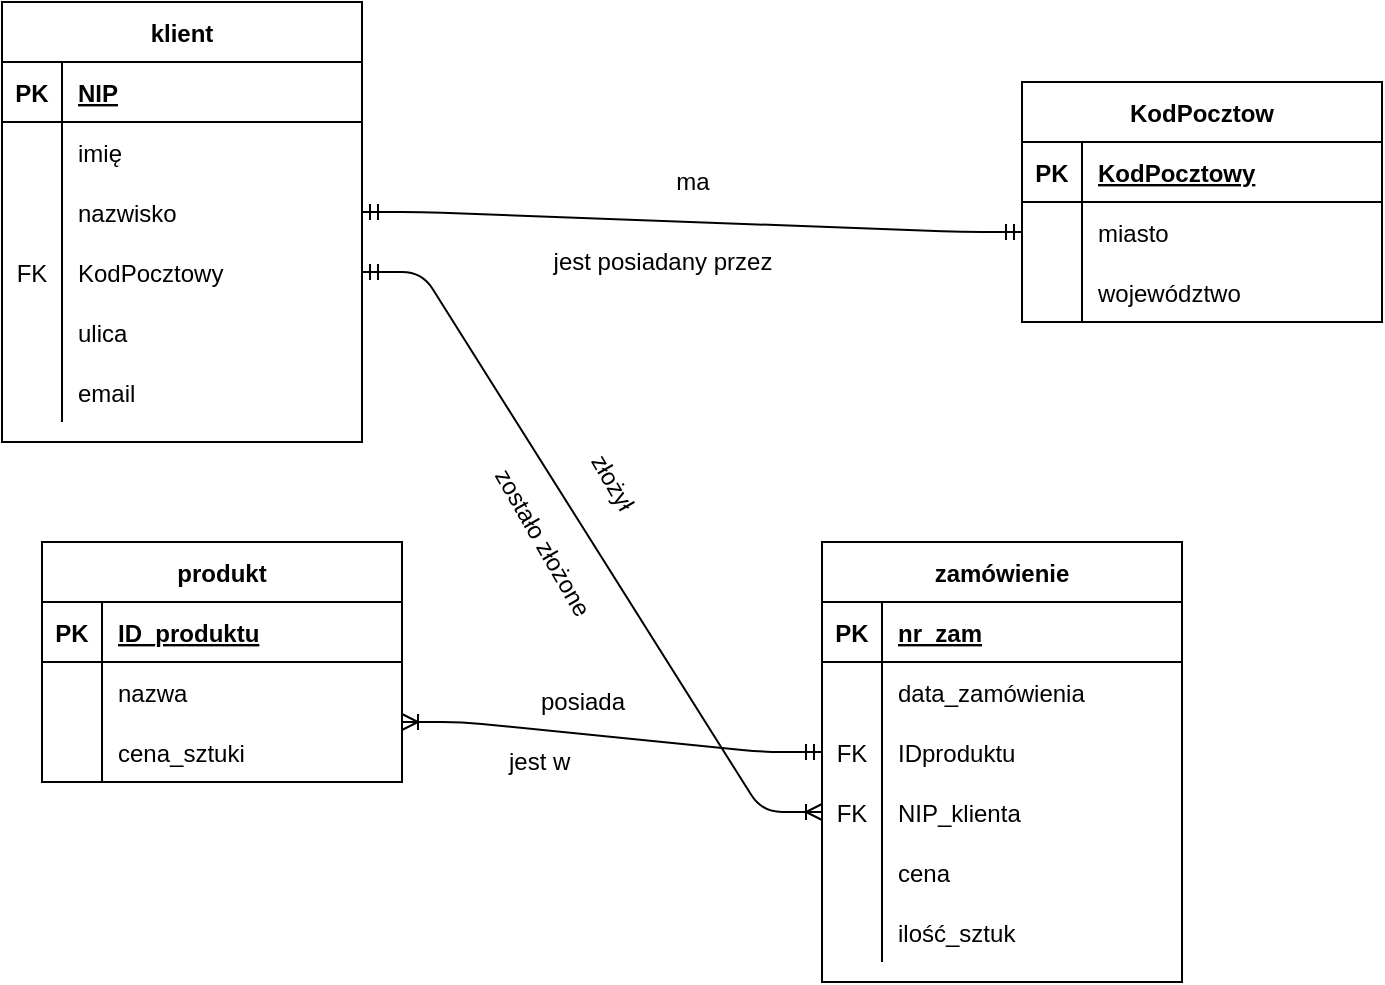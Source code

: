 <mxfile version="13.8.2" type="github">
  <diagram id="CIe14QV26jSLoNct40XU" name="Page-1">
    <mxGraphModel dx="868" dy="450" grid="1" gridSize="10" guides="1" tooltips="1" connect="1" arrows="1" fold="1" page="1" pageScale="1" pageWidth="827" pageHeight="1169" math="0" shadow="0">
      <root>
        <mxCell id="0" />
        <mxCell id="1" parent="0" />
        <mxCell id="PzbknCmDQQbJnscTwhul-1" value="zamówienie" style="shape=table;startSize=30;container=1;collapsible=1;childLayout=tableLayout;fixedRows=1;rowLines=0;fontStyle=1;align=center;resizeLast=1;" parent="1" vertex="1">
          <mxGeometry x="440" y="280" width="180" height="220" as="geometry" />
        </mxCell>
        <mxCell id="PzbknCmDQQbJnscTwhul-2" value="" style="shape=partialRectangle;collapsible=0;dropTarget=0;pointerEvents=0;fillColor=none;top=0;left=0;bottom=1;right=0;points=[[0,0.5],[1,0.5]];portConstraint=eastwest;" parent="PzbknCmDQQbJnscTwhul-1" vertex="1">
          <mxGeometry y="30" width="180" height="30" as="geometry" />
        </mxCell>
        <mxCell id="PzbknCmDQQbJnscTwhul-3" value="PK" style="shape=partialRectangle;connectable=0;fillColor=none;top=0;left=0;bottom=0;right=0;fontStyle=1;overflow=hidden;" parent="PzbknCmDQQbJnscTwhul-2" vertex="1">
          <mxGeometry width="30" height="30" as="geometry" />
        </mxCell>
        <mxCell id="PzbknCmDQQbJnscTwhul-4" value="nr_zam" style="shape=partialRectangle;connectable=0;fillColor=none;top=0;left=0;bottom=0;right=0;align=left;spacingLeft=6;fontStyle=5;overflow=hidden;" parent="PzbknCmDQQbJnscTwhul-2" vertex="1">
          <mxGeometry x="30" width="150" height="30" as="geometry" />
        </mxCell>
        <mxCell id="PzbknCmDQQbJnscTwhul-5" value="" style="shape=partialRectangle;collapsible=0;dropTarget=0;pointerEvents=0;fillColor=none;top=0;left=0;bottom=0;right=0;points=[[0,0.5],[1,0.5]];portConstraint=eastwest;" parent="PzbknCmDQQbJnscTwhul-1" vertex="1">
          <mxGeometry y="60" width="180" height="30" as="geometry" />
        </mxCell>
        <mxCell id="PzbknCmDQQbJnscTwhul-6" value="" style="shape=partialRectangle;connectable=0;fillColor=none;top=0;left=0;bottom=0;right=0;editable=1;overflow=hidden;" parent="PzbknCmDQQbJnscTwhul-5" vertex="1">
          <mxGeometry width="30" height="30" as="geometry" />
        </mxCell>
        <mxCell id="PzbknCmDQQbJnscTwhul-7" value="data_zamówienia" style="shape=partialRectangle;connectable=0;fillColor=none;top=0;left=0;bottom=0;right=0;align=left;spacingLeft=6;overflow=hidden;" parent="PzbknCmDQQbJnscTwhul-5" vertex="1">
          <mxGeometry x="30" width="150" height="30" as="geometry" />
        </mxCell>
        <mxCell id="PzbknCmDQQbJnscTwhul-8" value="" style="shape=partialRectangle;collapsible=0;dropTarget=0;pointerEvents=0;fillColor=none;top=0;left=0;bottom=0;right=0;points=[[0,0.5],[1,0.5]];portConstraint=eastwest;" parent="PzbknCmDQQbJnscTwhul-1" vertex="1">
          <mxGeometry y="90" width="180" height="30" as="geometry" />
        </mxCell>
        <mxCell id="PzbknCmDQQbJnscTwhul-9" value="FK" style="shape=partialRectangle;connectable=0;fillColor=none;top=0;left=0;bottom=0;right=0;editable=1;overflow=hidden;" parent="PzbknCmDQQbJnscTwhul-8" vertex="1">
          <mxGeometry width="30" height="30" as="geometry" />
        </mxCell>
        <mxCell id="PzbknCmDQQbJnscTwhul-10" value="IDproduktu" style="shape=partialRectangle;connectable=0;fillColor=none;top=0;left=0;bottom=0;right=0;align=left;spacingLeft=6;overflow=hidden;" parent="PzbknCmDQQbJnscTwhul-8" vertex="1">
          <mxGeometry x="30" width="150" height="30" as="geometry" />
        </mxCell>
        <mxCell id="PzbknCmDQQbJnscTwhul-11" value="" style="shape=partialRectangle;collapsible=0;dropTarget=0;pointerEvents=0;fillColor=none;top=0;left=0;bottom=0;right=0;points=[[0,0.5],[1,0.5]];portConstraint=eastwest;" parent="PzbknCmDQQbJnscTwhul-1" vertex="1">
          <mxGeometry y="120" width="180" height="30" as="geometry" />
        </mxCell>
        <mxCell id="PzbknCmDQQbJnscTwhul-12" value="FK" style="shape=partialRectangle;connectable=0;fillColor=none;top=0;left=0;bottom=0;right=0;editable=1;overflow=hidden;" parent="PzbknCmDQQbJnscTwhul-11" vertex="1">
          <mxGeometry width="30" height="30" as="geometry" />
        </mxCell>
        <mxCell id="PzbknCmDQQbJnscTwhul-13" value="NIP_klienta" style="shape=partialRectangle;connectable=0;fillColor=none;top=0;left=0;bottom=0;right=0;align=left;spacingLeft=6;overflow=hidden;" parent="PzbknCmDQQbJnscTwhul-11" vertex="1">
          <mxGeometry x="30" width="150" height="30" as="geometry" />
        </mxCell>
        <mxCell id="PzbknCmDQQbJnscTwhul-53" value="" style="shape=partialRectangle;collapsible=0;dropTarget=0;pointerEvents=0;fillColor=none;top=0;left=0;bottom=0;right=0;points=[[0,0.5],[1,0.5]];portConstraint=eastwest;" parent="PzbknCmDQQbJnscTwhul-1" vertex="1">
          <mxGeometry y="150" width="180" height="30" as="geometry" />
        </mxCell>
        <mxCell id="PzbknCmDQQbJnscTwhul-54" value="" style="shape=partialRectangle;connectable=0;fillColor=none;top=0;left=0;bottom=0;right=0;editable=1;overflow=hidden;" parent="PzbknCmDQQbJnscTwhul-53" vertex="1">
          <mxGeometry width="30" height="30" as="geometry" />
        </mxCell>
        <mxCell id="PzbknCmDQQbJnscTwhul-55" value="cena" style="shape=partialRectangle;connectable=0;fillColor=none;top=0;left=0;bottom=0;right=0;align=left;spacingLeft=6;overflow=hidden;" parent="PzbknCmDQQbJnscTwhul-53" vertex="1">
          <mxGeometry x="30" width="150" height="30" as="geometry" />
        </mxCell>
        <mxCell id="PzbknCmDQQbJnscTwhul-56" value="" style="shape=partialRectangle;collapsible=0;dropTarget=0;pointerEvents=0;fillColor=none;top=0;left=0;bottom=0;right=0;points=[[0,0.5],[1,0.5]];portConstraint=eastwest;" parent="PzbknCmDQQbJnscTwhul-1" vertex="1">
          <mxGeometry y="180" width="180" height="30" as="geometry" />
        </mxCell>
        <mxCell id="PzbknCmDQQbJnscTwhul-57" value="" style="shape=partialRectangle;connectable=0;fillColor=none;top=0;left=0;bottom=0;right=0;editable=1;overflow=hidden;" parent="PzbknCmDQQbJnscTwhul-56" vertex="1">
          <mxGeometry width="30" height="30" as="geometry" />
        </mxCell>
        <mxCell id="PzbknCmDQQbJnscTwhul-58" value="ilość_sztuk" style="shape=partialRectangle;connectable=0;fillColor=none;top=0;left=0;bottom=0;right=0;align=left;spacingLeft=6;overflow=hidden;" parent="PzbknCmDQQbJnscTwhul-56" vertex="1">
          <mxGeometry x="30" width="150" height="30" as="geometry" />
        </mxCell>
        <mxCell id="PzbknCmDQQbJnscTwhul-14" value="produkt" style="shape=table;startSize=30;container=1;collapsible=1;childLayout=tableLayout;fixedRows=1;rowLines=0;fontStyle=1;align=center;resizeLast=1;" parent="1" vertex="1">
          <mxGeometry x="50" y="280" width="180" height="120" as="geometry" />
        </mxCell>
        <mxCell id="PzbknCmDQQbJnscTwhul-15" value="" style="shape=partialRectangle;collapsible=0;dropTarget=0;pointerEvents=0;fillColor=none;top=0;left=0;bottom=1;right=0;points=[[0,0.5],[1,0.5]];portConstraint=eastwest;" parent="PzbknCmDQQbJnscTwhul-14" vertex="1">
          <mxGeometry y="30" width="180" height="30" as="geometry" />
        </mxCell>
        <mxCell id="PzbknCmDQQbJnscTwhul-16" value="PK" style="shape=partialRectangle;connectable=0;fillColor=none;top=0;left=0;bottom=0;right=0;fontStyle=1;overflow=hidden;" parent="PzbknCmDQQbJnscTwhul-15" vertex="1">
          <mxGeometry width="30" height="30" as="geometry" />
        </mxCell>
        <mxCell id="PzbknCmDQQbJnscTwhul-17" value="ID_produktu" style="shape=partialRectangle;connectable=0;fillColor=none;top=0;left=0;bottom=0;right=0;align=left;spacingLeft=6;fontStyle=5;overflow=hidden;" parent="PzbknCmDQQbJnscTwhul-15" vertex="1">
          <mxGeometry x="30" width="150" height="30" as="geometry" />
        </mxCell>
        <mxCell id="PzbknCmDQQbJnscTwhul-18" value="" style="shape=partialRectangle;collapsible=0;dropTarget=0;pointerEvents=0;fillColor=none;top=0;left=0;bottom=0;right=0;points=[[0,0.5],[1,0.5]];portConstraint=eastwest;" parent="PzbknCmDQQbJnscTwhul-14" vertex="1">
          <mxGeometry y="60" width="180" height="30" as="geometry" />
        </mxCell>
        <mxCell id="PzbknCmDQQbJnscTwhul-19" value="" style="shape=partialRectangle;connectable=0;fillColor=none;top=0;left=0;bottom=0;right=0;editable=1;overflow=hidden;" parent="PzbknCmDQQbJnscTwhul-18" vertex="1">
          <mxGeometry width="30" height="30" as="geometry" />
        </mxCell>
        <mxCell id="PzbknCmDQQbJnscTwhul-20" value="nazwa" style="shape=partialRectangle;connectable=0;fillColor=none;top=0;left=0;bottom=0;right=0;align=left;spacingLeft=6;overflow=hidden;" parent="PzbknCmDQQbJnscTwhul-18" vertex="1">
          <mxGeometry x="30" width="150" height="30" as="geometry" />
        </mxCell>
        <mxCell id="PzbknCmDQQbJnscTwhul-21" value="" style="shape=partialRectangle;collapsible=0;dropTarget=0;pointerEvents=0;fillColor=none;top=0;left=0;bottom=0;right=0;points=[[0,0.5],[1,0.5]];portConstraint=eastwest;" parent="PzbknCmDQQbJnscTwhul-14" vertex="1">
          <mxGeometry y="90" width="180" height="30" as="geometry" />
        </mxCell>
        <mxCell id="PzbknCmDQQbJnscTwhul-22" value="" style="shape=partialRectangle;connectable=0;fillColor=none;top=0;left=0;bottom=0;right=0;editable=1;overflow=hidden;" parent="PzbknCmDQQbJnscTwhul-21" vertex="1">
          <mxGeometry width="30" height="30" as="geometry" />
        </mxCell>
        <mxCell id="PzbknCmDQQbJnscTwhul-23" value="cena_sztuki" style="shape=partialRectangle;connectable=0;fillColor=none;top=0;left=0;bottom=0;right=0;align=left;spacingLeft=6;overflow=hidden;" parent="PzbknCmDQQbJnscTwhul-21" vertex="1">
          <mxGeometry x="30" width="150" height="30" as="geometry" />
        </mxCell>
        <mxCell id="PzbknCmDQQbJnscTwhul-27" value="KodPocztow" style="shape=table;startSize=30;container=1;collapsible=1;childLayout=tableLayout;fixedRows=1;rowLines=0;fontStyle=1;align=center;resizeLast=1;" parent="1" vertex="1">
          <mxGeometry x="540" y="50" width="180" height="120" as="geometry" />
        </mxCell>
        <mxCell id="PzbknCmDQQbJnscTwhul-28" value="" style="shape=partialRectangle;collapsible=0;dropTarget=0;pointerEvents=0;fillColor=none;top=0;left=0;bottom=1;right=0;points=[[0,0.5],[1,0.5]];portConstraint=eastwest;" parent="PzbknCmDQQbJnscTwhul-27" vertex="1">
          <mxGeometry y="30" width="180" height="30" as="geometry" />
        </mxCell>
        <mxCell id="PzbknCmDQQbJnscTwhul-29" value="PK" style="shape=partialRectangle;connectable=0;fillColor=none;top=0;left=0;bottom=0;right=0;fontStyle=1;overflow=hidden;" parent="PzbknCmDQQbJnscTwhul-28" vertex="1">
          <mxGeometry width="30" height="30" as="geometry" />
        </mxCell>
        <mxCell id="PzbknCmDQQbJnscTwhul-30" value="KodPocztowy" style="shape=partialRectangle;connectable=0;fillColor=none;top=0;left=0;bottom=0;right=0;align=left;spacingLeft=6;fontStyle=5;overflow=hidden;" parent="PzbknCmDQQbJnscTwhul-28" vertex="1">
          <mxGeometry x="30" width="150" height="30" as="geometry" />
        </mxCell>
        <mxCell id="PzbknCmDQQbJnscTwhul-31" value="" style="shape=partialRectangle;collapsible=0;dropTarget=0;pointerEvents=0;fillColor=none;top=0;left=0;bottom=0;right=0;points=[[0,0.5],[1,0.5]];portConstraint=eastwest;" parent="PzbknCmDQQbJnscTwhul-27" vertex="1">
          <mxGeometry y="60" width="180" height="30" as="geometry" />
        </mxCell>
        <mxCell id="PzbknCmDQQbJnscTwhul-32" value="" style="shape=partialRectangle;connectable=0;fillColor=none;top=0;left=0;bottom=0;right=0;editable=1;overflow=hidden;" parent="PzbknCmDQQbJnscTwhul-31" vertex="1">
          <mxGeometry width="30" height="30" as="geometry" />
        </mxCell>
        <mxCell id="PzbknCmDQQbJnscTwhul-33" value="miasto" style="shape=partialRectangle;connectable=0;fillColor=none;top=0;left=0;bottom=0;right=0;align=left;spacingLeft=6;overflow=hidden;" parent="PzbknCmDQQbJnscTwhul-31" vertex="1">
          <mxGeometry x="30" width="150" height="30" as="geometry" />
        </mxCell>
        <mxCell id="PzbknCmDQQbJnscTwhul-34" value="" style="shape=partialRectangle;collapsible=0;dropTarget=0;pointerEvents=0;fillColor=none;top=0;left=0;bottom=0;right=0;points=[[0,0.5],[1,0.5]];portConstraint=eastwest;" parent="PzbknCmDQQbJnscTwhul-27" vertex="1">
          <mxGeometry y="90" width="180" height="30" as="geometry" />
        </mxCell>
        <mxCell id="PzbknCmDQQbJnscTwhul-35" value="" style="shape=partialRectangle;connectable=0;fillColor=none;top=0;left=0;bottom=0;right=0;editable=1;overflow=hidden;" parent="PzbknCmDQQbJnscTwhul-34" vertex="1">
          <mxGeometry width="30" height="30" as="geometry" />
        </mxCell>
        <mxCell id="PzbknCmDQQbJnscTwhul-36" value="województwo" style="shape=partialRectangle;connectable=0;fillColor=none;top=0;left=0;bottom=0;right=0;align=left;spacingLeft=6;overflow=hidden;" parent="PzbknCmDQQbJnscTwhul-34" vertex="1">
          <mxGeometry x="30" width="150" height="30" as="geometry" />
        </mxCell>
        <mxCell id="PzbknCmDQQbJnscTwhul-40" value="klient" style="shape=table;startSize=30;container=1;collapsible=1;childLayout=tableLayout;fixedRows=1;rowLines=0;fontStyle=1;align=center;resizeLast=1;" parent="1" vertex="1">
          <mxGeometry x="30" y="10" width="180" height="220" as="geometry" />
        </mxCell>
        <mxCell id="PzbknCmDQQbJnscTwhul-41" value="" style="shape=partialRectangle;collapsible=0;dropTarget=0;pointerEvents=0;fillColor=none;top=0;left=0;bottom=1;right=0;points=[[0,0.5],[1,0.5]];portConstraint=eastwest;" parent="PzbknCmDQQbJnscTwhul-40" vertex="1">
          <mxGeometry y="30" width="180" height="30" as="geometry" />
        </mxCell>
        <mxCell id="PzbknCmDQQbJnscTwhul-42" value="PK" style="shape=partialRectangle;connectable=0;fillColor=none;top=0;left=0;bottom=0;right=0;fontStyle=1;overflow=hidden;" parent="PzbknCmDQQbJnscTwhul-41" vertex="1">
          <mxGeometry width="30" height="30" as="geometry" />
        </mxCell>
        <mxCell id="PzbknCmDQQbJnscTwhul-43" value="NIP" style="shape=partialRectangle;connectable=0;fillColor=none;top=0;left=0;bottom=0;right=0;align=left;spacingLeft=6;fontStyle=5;overflow=hidden;" parent="PzbknCmDQQbJnscTwhul-41" vertex="1">
          <mxGeometry x="30" width="150" height="30" as="geometry" />
        </mxCell>
        <mxCell id="PzbknCmDQQbJnscTwhul-44" value="" style="shape=partialRectangle;collapsible=0;dropTarget=0;pointerEvents=0;fillColor=none;top=0;left=0;bottom=0;right=0;points=[[0,0.5],[1,0.5]];portConstraint=eastwest;" parent="PzbknCmDQQbJnscTwhul-40" vertex="1">
          <mxGeometry y="60" width="180" height="30" as="geometry" />
        </mxCell>
        <mxCell id="PzbknCmDQQbJnscTwhul-45" value="" style="shape=partialRectangle;connectable=0;fillColor=none;top=0;left=0;bottom=0;right=0;editable=1;overflow=hidden;" parent="PzbknCmDQQbJnscTwhul-44" vertex="1">
          <mxGeometry width="30" height="30" as="geometry" />
        </mxCell>
        <mxCell id="PzbknCmDQQbJnscTwhul-46" value="imię" style="shape=partialRectangle;connectable=0;fillColor=none;top=0;left=0;bottom=0;right=0;align=left;spacingLeft=6;overflow=hidden;" parent="PzbknCmDQQbJnscTwhul-44" vertex="1">
          <mxGeometry x="30" width="150" height="30" as="geometry" />
        </mxCell>
        <mxCell id="PzbknCmDQQbJnscTwhul-47" value="" style="shape=partialRectangle;collapsible=0;dropTarget=0;pointerEvents=0;fillColor=none;top=0;left=0;bottom=0;right=0;points=[[0,0.5],[1,0.5]];portConstraint=eastwest;" parent="PzbknCmDQQbJnscTwhul-40" vertex="1">
          <mxGeometry y="90" width="180" height="30" as="geometry" />
        </mxCell>
        <mxCell id="PzbknCmDQQbJnscTwhul-48" value="" style="shape=partialRectangle;connectable=0;fillColor=none;top=0;left=0;bottom=0;right=0;editable=1;overflow=hidden;" parent="PzbknCmDQQbJnscTwhul-47" vertex="1">
          <mxGeometry width="30" height="30" as="geometry" />
        </mxCell>
        <mxCell id="PzbknCmDQQbJnscTwhul-49" value="nazwisko" style="shape=partialRectangle;connectable=0;fillColor=none;top=0;left=0;bottom=0;right=0;align=left;spacingLeft=6;overflow=hidden;" parent="PzbknCmDQQbJnscTwhul-47" vertex="1">
          <mxGeometry x="30" width="150" height="30" as="geometry" />
        </mxCell>
        <mxCell id="PzbknCmDQQbJnscTwhul-59" value="" style="shape=partialRectangle;collapsible=0;dropTarget=0;pointerEvents=0;fillColor=none;top=0;left=0;bottom=0;right=0;points=[[0,0.5],[1,0.5]];portConstraint=eastwest;" parent="PzbknCmDQQbJnscTwhul-40" vertex="1">
          <mxGeometry y="120" width="180" height="30" as="geometry" />
        </mxCell>
        <mxCell id="PzbknCmDQQbJnscTwhul-60" value="FK" style="shape=partialRectangle;connectable=0;fillColor=none;top=0;left=0;bottom=0;right=0;editable=1;overflow=hidden;" parent="PzbknCmDQQbJnscTwhul-59" vertex="1">
          <mxGeometry width="30" height="30" as="geometry" />
        </mxCell>
        <mxCell id="PzbknCmDQQbJnscTwhul-61" value="KodPocztowy" style="shape=partialRectangle;connectable=0;fillColor=none;top=0;left=0;bottom=0;right=0;align=left;spacingLeft=6;overflow=hidden;" parent="PzbknCmDQQbJnscTwhul-59" vertex="1">
          <mxGeometry x="30" width="150" height="30" as="geometry" />
        </mxCell>
        <mxCell id="PzbknCmDQQbJnscTwhul-50" value="" style="shape=partialRectangle;collapsible=0;dropTarget=0;pointerEvents=0;fillColor=none;top=0;left=0;bottom=0;right=0;points=[[0,0.5],[1,0.5]];portConstraint=eastwest;" parent="PzbknCmDQQbJnscTwhul-40" vertex="1">
          <mxGeometry y="150" width="180" height="30" as="geometry" />
        </mxCell>
        <mxCell id="PzbknCmDQQbJnscTwhul-51" value="" style="shape=partialRectangle;connectable=0;fillColor=none;top=0;left=0;bottom=0;right=0;editable=1;overflow=hidden;" parent="PzbknCmDQQbJnscTwhul-50" vertex="1">
          <mxGeometry width="30" height="30" as="geometry" />
        </mxCell>
        <mxCell id="PzbknCmDQQbJnscTwhul-52" value="ulica" style="shape=partialRectangle;connectable=0;fillColor=none;top=0;left=0;bottom=0;right=0;align=left;spacingLeft=6;overflow=hidden;" parent="PzbknCmDQQbJnscTwhul-50" vertex="1">
          <mxGeometry x="30" width="150" height="30" as="geometry" />
        </mxCell>
        <mxCell id="PzbknCmDQQbJnscTwhul-62" value="" style="shape=partialRectangle;collapsible=0;dropTarget=0;pointerEvents=0;fillColor=none;top=0;left=0;bottom=0;right=0;points=[[0,0.5],[1,0.5]];portConstraint=eastwest;" parent="PzbknCmDQQbJnscTwhul-40" vertex="1">
          <mxGeometry y="180" width="180" height="30" as="geometry" />
        </mxCell>
        <mxCell id="PzbknCmDQQbJnscTwhul-63" value="" style="shape=partialRectangle;connectable=0;fillColor=none;top=0;left=0;bottom=0;right=0;editable=1;overflow=hidden;" parent="PzbknCmDQQbJnscTwhul-62" vertex="1">
          <mxGeometry width="30" height="30" as="geometry" />
        </mxCell>
        <mxCell id="PzbknCmDQQbJnscTwhul-64" value="email" style="shape=partialRectangle;connectable=0;fillColor=none;top=0;left=0;bottom=0;right=0;align=left;spacingLeft=6;overflow=hidden;" parent="PzbknCmDQQbJnscTwhul-62" vertex="1">
          <mxGeometry x="30" width="150" height="30" as="geometry" />
        </mxCell>
        <mxCell id="PzbknCmDQQbJnscTwhul-65" value="" style="edgeStyle=entityRelationEdgeStyle;fontSize=12;html=1;endArrow=ERmandOne;startArrow=ERmandOne;exitX=1;exitY=0.5;exitDx=0;exitDy=0;entryX=0;entryY=0.5;entryDx=0;entryDy=0;endFill=0;" parent="1" source="PzbknCmDQQbJnscTwhul-47" target="PzbknCmDQQbJnscTwhul-31" edge="1">
          <mxGeometry width="100" height="100" relative="1" as="geometry">
            <mxPoint x="360" y="310" as="sourcePoint" />
            <mxPoint x="460" y="210" as="targetPoint" />
          </mxGeometry>
        </mxCell>
        <mxCell id="PzbknCmDQQbJnscTwhul-66" value="" style="edgeStyle=entityRelationEdgeStyle;fontSize=12;html=1;endArrow=ERoneToMany;startArrow=ERmandOne;exitX=1;exitY=0.5;exitDx=0;exitDy=0;" parent="1" source="PzbknCmDQQbJnscTwhul-59" target="PzbknCmDQQbJnscTwhul-11" edge="1">
          <mxGeometry width="100" height="100" relative="1" as="geometry">
            <mxPoint x="360" y="310" as="sourcePoint" />
            <mxPoint x="460" y="210" as="targetPoint" />
          </mxGeometry>
        </mxCell>
        <mxCell id="PzbknCmDQQbJnscTwhul-67" value="" style="edgeStyle=entityRelationEdgeStyle;fontSize=12;html=1;endArrow=ERoneToMany;startArrow=ERmandOne;entryX=1;entryY=0.75;entryDx=0;entryDy=0;exitX=0;exitY=0.5;exitDx=0;exitDy=0;" parent="1" source="PzbknCmDQQbJnscTwhul-8" target="PzbknCmDQQbJnscTwhul-14" edge="1">
          <mxGeometry width="100" height="100" relative="1" as="geometry">
            <mxPoint x="360" y="310" as="sourcePoint" />
            <mxPoint x="460" y="210" as="targetPoint" />
          </mxGeometry>
        </mxCell>
        <mxCell id="IcCTwKYHO2zJzU22A4j2-1" value="ma" style="text;html=1;align=center;verticalAlign=middle;resizable=0;points=[];autosize=1;" vertex="1" parent="1">
          <mxGeometry x="360" y="90" width="30" height="20" as="geometry" />
        </mxCell>
        <mxCell id="IcCTwKYHO2zJzU22A4j2-2" value="jest posiadany przez" style="text;html=1;align=center;verticalAlign=middle;resizable=0;points=[];autosize=1;" vertex="1" parent="1">
          <mxGeometry x="300" y="130" width="120" height="20" as="geometry" />
        </mxCell>
        <mxCell id="IcCTwKYHO2zJzU22A4j2-3" value="złożył" style="text;html=1;align=center;verticalAlign=middle;resizable=0;points=[];autosize=1;rotation=60;" vertex="1" parent="1">
          <mxGeometry x="310" y="240" width="50" height="20" as="geometry" />
        </mxCell>
        <mxCell id="IcCTwKYHO2zJzU22A4j2-4" value="zostało złożone" style="text;html=1;align=center;verticalAlign=middle;resizable=0;points=[];autosize=1;rotation=60;" vertex="1" parent="1">
          <mxGeometry x="250" y="270" width="100" height="20" as="geometry" />
        </mxCell>
        <mxCell id="IcCTwKYHO2zJzU22A4j2-5" value="posiada" style="text;html=1;align=center;verticalAlign=middle;resizable=0;points=[];autosize=1;" vertex="1" parent="1">
          <mxGeometry x="290" y="350" width="60" height="20" as="geometry" />
        </mxCell>
        <mxCell id="IcCTwKYHO2zJzU22A4j2-6" value="jest w&amp;nbsp;" style="text;html=1;align=center;verticalAlign=middle;resizable=0;points=[];autosize=1;" vertex="1" parent="1">
          <mxGeometry x="275" y="380" width="50" height="20" as="geometry" />
        </mxCell>
      </root>
    </mxGraphModel>
  </diagram>
</mxfile>
